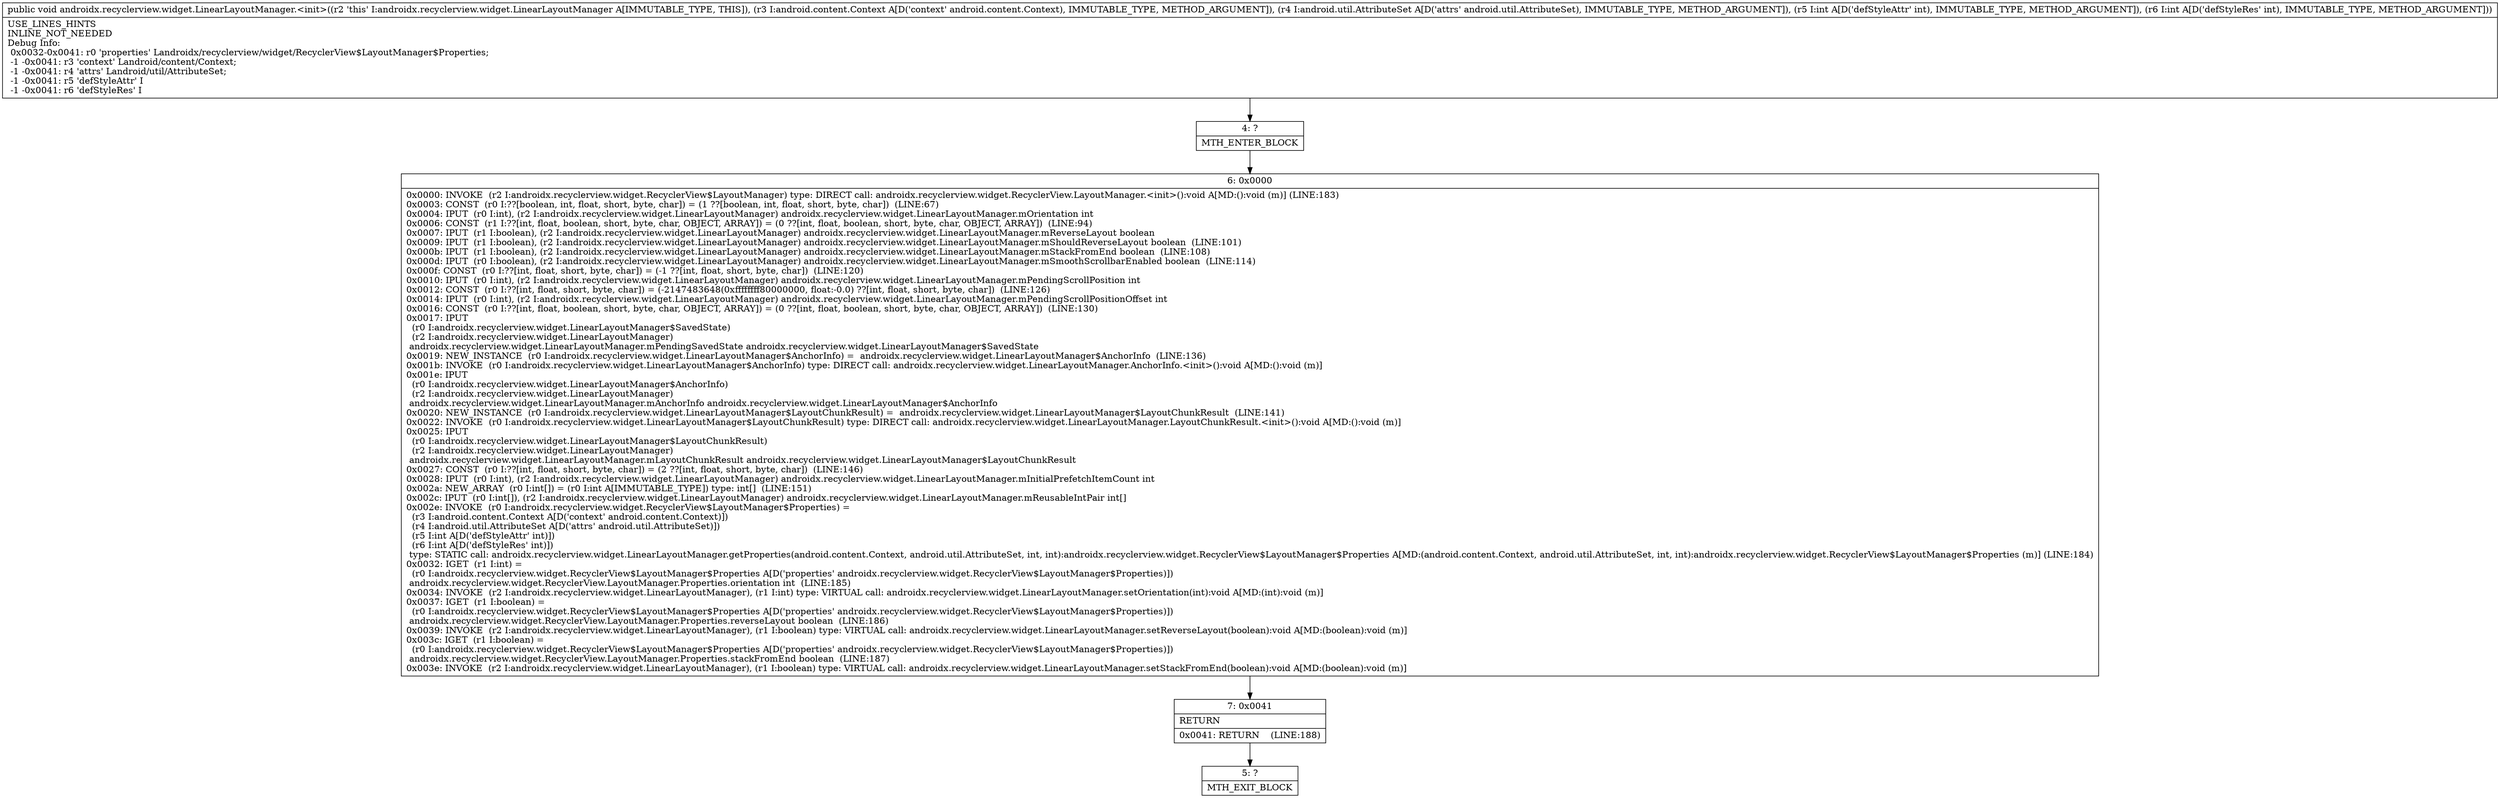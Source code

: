 digraph "CFG forandroidx.recyclerview.widget.LinearLayoutManager.\<init\>(Landroid\/content\/Context;Landroid\/util\/AttributeSet;II)V" {
Node_4 [shape=record,label="{4\:\ ?|MTH_ENTER_BLOCK\l}"];
Node_6 [shape=record,label="{6\:\ 0x0000|0x0000: INVOKE  (r2 I:androidx.recyclerview.widget.RecyclerView$LayoutManager) type: DIRECT call: androidx.recyclerview.widget.RecyclerView.LayoutManager.\<init\>():void A[MD:():void (m)] (LINE:183)\l0x0003: CONST  (r0 I:??[boolean, int, float, short, byte, char]) = (1 ??[boolean, int, float, short, byte, char])  (LINE:67)\l0x0004: IPUT  (r0 I:int), (r2 I:androidx.recyclerview.widget.LinearLayoutManager) androidx.recyclerview.widget.LinearLayoutManager.mOrientation int \l0x0006: CONST  (r1 I:??[int, float, boolean, short, byte, char, OBJECT, ARRAY]) = (0 ??[int, float, boolean, short, byte, char, OBJECT, ARRAY])  (LINE:94)\l0x0007: IPUT  (r1 I:boolean), (r2 I:androidx.recyclerview.widget.LinearLayoutManager) androidx.recyclerview.widget.LinearLayoutManager.mReverseLayout boolean \l0x0009: IPUT  (r1 I:boolean), (r2 I:androidx.recyclerview.widget.LinearLayoutManager) androidx.recyclerview.widget.LinearLayoutManager.mShouldReverseLayout boolean  (LINE:101)\l0x000b: IPUT  (r1 I:boolean), (r2 I:androidx.recyclerview.widget.LinearLayoutManager) androidx.recyclerview.widget.LinearLayoutManager.mStackFromEnd boolean  (LINE:108)\l0x000d: IPUT  (r0 I:boolean), (r2 I:androidx.recyclerview.widget.LinearLayoutManager) androidx.recyclerview.widget.LinearLayoutManager.mSmoothScrollbarEnabled boolean  (LINE:114)\l0x000f: CONST  (r0 I:??[int, float, short, byte, char]) = (\-1 ??[int, float, short, byte, char])  (LINE:120)\l0x0010: IPUT  (r0 I:int), (r2 I:androidx.recyclerview.widget.LinearLayoutManager) androidx.recyclerview.widget.LinearLayoutManager.mPendingScrollPosition int \l0x0012: CONST  (r0 I:??[int, float, short, byte, char]) = (\-2147483648(0xffffffff80000000, float:\-0.0) ??[int, float, short, byte, char])  (LINE:126)\l0x0014: IPUT  (r0 I:int), (r2 I:androidx.recyclerview.widget.LinearLayoutManager) androidx.recyclerview.widget.LinearLayoutManager.mPendingScrollPositionOffset int \l0x0016: CONST  (r0 I:??[int, float, boolean, short, byte, char, OBJECT, ARRAY]) = (0 ??[int, float, boolean, short, byte, char, OBJECT, ARRAY])  (LINE:130)\l0x0017: IPUT  \l  (r0 I:androidx.recyclerview.widget.LinearLayoutManager$SavedState)\l  (r2 I:androidx.recyclerview.widget.LinearLayoutManager)\l androidx.recyclerview.widget.LinearLayoutManager.mPendingSavedState androidx.recyclerview.widget.LinearLayoutManager$SavedState \l0x0019: NEW_INSTANCE  (r0 I:androidx.recyclerview.widget.LinearLayoutManager$AnchorInfo) =  androidx.recyclerview.widget.LinearLayoutManager$AnchorInfo  (LINE:136)\l0x001b: INVOKE  (r0 I:androidx.recyclerview.widget.LinearLayoutManager$AnchorInfo) type: DIRECT call: androidx.recyclerview.widget.LinearLayoutManager.AnchorInfo.\<init\>():void A[MD:():void (m)]\l0x001e: IPUT  \l  (r0 I:androidx.recyclerview.widget.LinearLayoutManager$AnchorInfo)\l  (r2 I:androidx.recyclerview.widget.LinearLayoutManager)\l androidx.recyclerview.widget.LinearLayoutManager.mAnchorInfo androidx.recyclerview.widget.LinearLayoutManager$AnchorInfo \l0x0020: NEW_INSTANCE  (r0 I:androidx.recyclerview.widget.LinearLayoutManager$LayoutChunkResult) =  androidx.recyclerview.widget.LinearLayoutManager$LayoutChunkResult  (LINE:141)\l0x0022: INVOKE  (r0 I:androidx.recyclerview.widget.LinearLayoutManager$LayoutChunkResult) type: DIRECT call: androidx.recyclerview.widget.LinearLayoutManager.LayoutChunkResult.\<init\>():void A[MD:():void (m)]\l0x0025: IPUT  \l  (r0 I:androidx.recyclerview.widget.LinearLayoutManager$LayoutChunkResult)\l  (r2 I:androidx.recyclerview.widget.LinearLayoutManager)\l androidx.recyclerview.widget.LinearLayoutManager.mLayoutChunkResult androidx.recyclerview.widget.LinearLayoutManager$LayoutChunkResult \l0x0027: CONST  (r0 I:??[int, float, short, byte, char]) = (2 ??[int, float, short, byte, char])  (LINE:146)\l0x0028: IPUT  (r0 I:int), (r2 I:androidx.recyclerview.widget.LinearLayoutManager) androidx.recyclerview.widget.LinearLayoutManager.mInitialPrefetchItemCount int \l0x002a: NEW_ARRAY  (r0 I:int[]) = (r0 I:int A[IMMUTABLE_TYPE]) type: int[]  (LINE:151)\l0x002c: IPUT  (r0 I:int[]), (r2 I:androidx.recyclerview.widget.LinearLayoutManager) androidx.recyclerview.widget.LinearLayoutManager.mReusableIntPair int[] \l0x002e: INVOKE  (r0 I:androidx.recyclerview.widget.RecyclerView$LayoutManager$Properties) = \l  (r3 I:android.content.Context A[D('context' android.content.Context)])\l  (r4 I:android.util.AttributeSet A[D('attrs' android.util.AttributeSet)])\l  (r5 I:int A[D('defStyleAttr' int)])\l  (r6 I:int A[D('defStyleRes' int)])\l type: STATIC call: androidx.recyclerview.widget.LinearLayoutManager.getProperties(android.content.Context, android.util.AttributeSet, int, int):androidx.recyclerview.widget.RecyclerView$LayoutManager$Properties A[MD:(android.content.Context, android.util.AttributeSet, int, int):androidx.recyclerview.widget.RecyclerView$LayoutManager$Properties (m)] (LINE:184)\l0x0032: IGET  (r1 I:int) = \l  (r0 I:androidx.recyclerview.widget.RecyclerView$LayoutManager$Properties A[D('properties' androidx.recyclerview.widget.RecyclerView$LayoutManager$Properties)])\l androidx.recyclerview.widget.RecyclerView.LayoutManager.Properties.orientation int  (LINE:185)\l0x0034: INVOKE  (r2 I:androidx.recyclerview.widget.LinearLayoutManager), (r1 I:int) type: VIRTUAL call: androidx.recyclerview.widget.LinearLayoutManager.setOrientation(int):void A[MD:(int):void (m)]\l0x0037: IGET  (r1 I:boolean) = \l  (r0 I:androidx.recyclerview.widget.RecyclerView$LayoutManager$Properties A[D('properties' androidx.recyclerview.widget.RecyclerView$LayoutManager$Properties)])\l androidx.recyclerview.widget.RecyclerView.LayoutManager.Properties.reverseLayout boolean  (LINE:186)\l0x0039: INVOKE  (r2 I:androidx.recyclerview.widget.LinearLayoutManager), (r1 I:boolean) type: VIRTUAL call: androidx.recyclerview.widget.LinearLayoutManager.setReverseLayout(boolean):void A[MD:(boolean):void (m)]\l0x003c: IGET  (r1 I:boolean) = \l  (r0 I:androidx.recyclerview.widget.RecyclerView$LayoutManager$Properties A[D('properties' androidx.recyclerview.widget.RecyclerView$LayoutManager$Properties)])\l androidx.recyclerview.widget.RecyclerView.LayoutManager.Properties.stackFromEnd boolean  (LINE:187)\l0x003e: INVOKE  (r2 I:androidx.recyclerview.widget.LinearLayoutManager), (r1 I:boolean) type: VIRTUAL call: androidx.recyclerview.widget.LinearLayoutManager.setStackFromEnd(boolean):void A[MD:(boolean):void (m)]\l}"];
Node_7 [shape=record,label="{7\:\ 0x0041|RETURN\l|0x0041: RETURN    (LINE:188)\l}"];
Node_5 [shape=record,label="{5\:\ ?|MTH_EXIT_BLOCK\l}"];
MethodNode[shape=record,label="{public void androidx.recyclerview.widget.LinearLayoutManager.\<init\>((r2 'this' I:androidx.recyclerview.widget.LinearLayoutManager A[IMMUTABLE_TYPE, THIS]), (r3 I:android.content.Context A[D('context' android.content.Context), IMMUTABLE_TYPE, METHOD_ARGUMENT]), (r4 I:android.util.AttributeSet A[D('attrs' android.util.AttributeSet), IMMUTABLE_TYPE, METHOD_ARGUMENT]), (r5 I:int A[D('defStyleAttr' int), IMMUTABLE_TYPE, METHOD_ARGUMENT]), (r6 I:int A[D('defStyleRes' int), IMMUTABLE_TYPE, METHOD_ARGUMENT]))  | USE_LINES_HINTS\lINLINE_NOT_NEEDED\lDebug Info:\l  0x0032\-0x0041: r0 'properties' Landroidx\/recyclerview\/widget\/RecyclerView$LayoutManager$Properties;\l  \-1 \-0x0041: r3 'context' Landroid\/content\/Context;\l  \-1 \-0x0041: r4 'attrs' Landroid\/util\/AttributeSet;\l  \-1 \-0x0041: r5 'defStyleAttr' I\l  \-1 \-0x0041: r6 'defStyleRes' I\l}"];
MethodNode -> Node_4;Node_4 -> Node_6;
Node_6 -> Node_7;
Node_7 -> Node_5;
}

